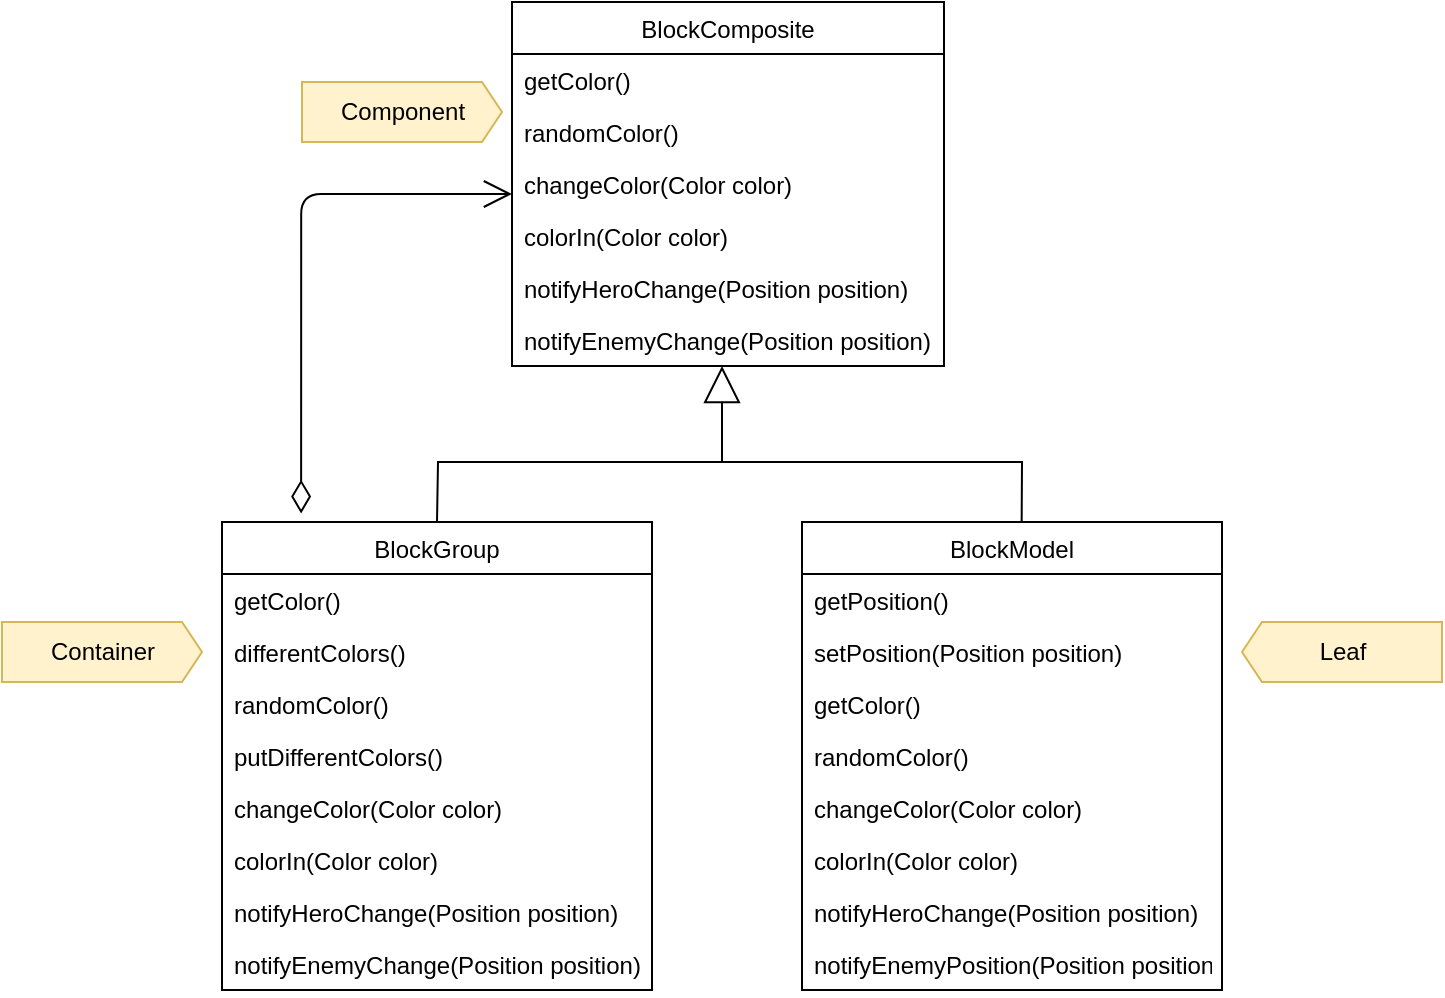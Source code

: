 <mxfile version="13.1.4" type="device"><diagram id="ybrqsuRbAbaDNbRNNhmt" name="Page-1"><mxGraphModel dx="1422" dy="1906" grid="1" gridSize="10" guides="1" tooltips="1" connect="1" arrows="1" fold="1" page="1" pageScale="1" pageWidth="827" pageHeight="1169" math="0" shadow="0"><root><mxCell id="0"/><mxCell id="1" parent="0"/><mxCell id="ba923qB6fMv9lvv5mp-V-25" value="" style="endArrow=open;html=1;endSize=12;startArrow=diamondThin;startSize=14;startFill=0;edgeStyle=orthogonalEdgeStyle;align=left;verticalAlign=bottom;exitX=0.184;exitY=-0.018;exitDx=0;exitDy=0;exitPerimeter=0;" parent="1" source="ba923qB6fMv9lvv5mp-V-5" target="ba923qB6fMv9lvv5mp-V-4" edge="1"><mxGeometry x="0.234" y="-173" relative="1" as="geometry"><mxPoint x="170" y="170" as="sourcePoint"/><mxPoint x="330" y="132" as="targetPoint"/><Array as="points"><mxPoint x="200" y="26"/></Array><mxPoint as="offset"/></mxGeometry></mxCell><mxCell id="ba923qB6fMv9lvv5mp-V-35" value="" style="endArrow=block;endSize=16;endFill=0;html=1;exitX=0.5;exitY=0;exitDx=0;exitDy=0;rounded=0;" parent="1" source="ba923qB6fMv9lvv5mp-V-5" edge="1"><mxGeometry width="160" relative="1" as="geometry"><mxPoint x="340" y="220" as="sourcePoint"/><mxPoint x="410" y="112" as="targetPoint"/><Array as="points"><mxPoint x="268" y="160"/><mxPoint x="410" y="160"/></Array></mxGeometry></mxCell><mxCell id="ba923qB6fMv9lvv5mp-V-37" value="" style="endArrow=none;endSize=16;endFill=0;html=1;exitX=0.523;exitY=-0.002;exitDx=0;exitDy=0;rounded=0;exitPerimeter=0;" parent="1" source="ba923qB6fMv9lvv5mp-V-9" edge="1"><mxGeometry width="160" relative="1" as="geometry"><mxPoint x="370" y="230" as="sourcePoint"/><mxPoint x="410" y="160" as="targetPoint"/><Array as="points"><mxPoint x="560" y="160"/></Array></mxGeometry></mxCell><mxCell id="ba923qB6fMv9lvv5mp-V-5" value="BlockGroup" style="swimlane;fontStyle=0;childLayout=stackLayout;horizontal=1;startSize=26;fillColor=none;horizontalStack=0;resizeParent=1;resizeParentMax=0;resizeLast=0;collapsible=1;marginBottom=0;" parent="1" vertex="1"><mxGeometry x="160" y="190" width="215" height="234" as="geometry"/></mxCell><mxCell id="ba923qB6fMv9lvv5mp-V-6" value="getColor()" style="text;strokeColor=none;fillColor=none;align=left;verticalAlign=top;spacingLeft=4;spacingRight=4;overflow=hidden;rotatable=0;points=[[0,0.5],[1,0.5]];portConstraint=eastwest;" parent="ba923qB6fMv9lvv5mp-V-5" vertex="1"><mxGeometry y="26" width="215" height="26" as="geometry"/></mxCell><mxCell id="ba923qB6fMv9lvv5mp-V-7" value="differentColors()" style="text;strokeColor=none;fillColor=none;align=left;verticalAlign=top;spacingLeft=4;spacingRight=4;overflow=hidden;rotatable=0;points=[[0,0.5],[1,0.5]];portConstraint=eastwest;" parent="ba923qB6fMv9lvv5mp-V-5" vertex="1"><mxGeometry y="52" width="215" height="26" as="geometry"/></mxCell><mxCell id="ba923qB6fMv9lvv5mp-V-8" value="randomColor()" style="text;strokeColor=none;fillColor=none;align=left;verticalAlign=top;spacingLeft=4;spacingRight=4;overflow=hidden;rotatable=0;points=[[0,0.5],[1,0.5]];portConstraint=eastwest;" parent="ba923qB6fMv9lvv5mp-V-5" vertex="1"><mxGeometry y="78" width="215" height="26" as="geometry"/></mxCell><mxCell id="3YFfhW845EKAJOjGGy5z-4" value="putDifferentColors()" style="text;strokeColor=none;fillColor=none;align=left;verticalAlign=top;spacingLeft=4;spacingRight=4;overflow=hidden;rotatable=0;points=[[0,0.5],[1,0.5]];portConstraint=eastwest;" parent="ba923qB6fMv9lvv5mp-V-5" vertex="1"><mxGeometry y="104" width="215" height="26" as="geometry"/></mxCell><mxCell id="3YFfhW845EKAJOjGGy5z-5" value="changeColor(Color color)" style="text;strokeColor=none;fillColor=none;align=left;verticalAlign=top;spacingLeft=4;spacingRight=4;overflow=hidden;rotatable=0;points=[[0,0.5],[1,0.5]];portConstraint=eastwest;" parent="ba923qB6fMv9lvv5mp-V-5" vertex="1"><mxGeometry y="130" width="215" height="26" as="geometry"/></mxCell><mxCell id="3YFfhW845EKAJOjGGy5z-6" value="colorIn(Color color)" style="text;strokeColor=none;fillColor=none;align=left;verticalAlign=top;spacingLeft=4;spacingRight=4;overflow=hidden;rotatable=0;points=[[0,0.5],[1,0.5]];portConstraint=eastwest;" parent="ba923qB6fMv9lvv5mp-V-5" vertex="1"><mxGeometry y="156" width="215" height="26" as="geometry"/></mxCell><mxCell id="3YFfhW845EKAJOjGGy5z-7" value="notifyHeroChange(Position position)" style="text;strokeColor=none;fillColor=none;align=left;verticalAlign=top;spacingLeft=4;spacingRight=4;overflow=hidden;rotatable=0;points=[[0,0.5],[1,0.5]];portConstraint=eastwest;" parent="ba923qB6fMv9lvv5mp-V-5" vertex="1"><mxGeometry y="182" width="215" height="26" as="geometry"/></mxCell><mxCell id="3YFfhW845EKAJOjGGy5z-8" value="notifyEnemyChange(Position position)" style="text;strokeColor=none;fillColor=none;align=left;verticalAlign=top;spacingLeft=4;spacingRight=4;overflow=hidden;rotatable=0;points=[[0,0.5],[1,0.5]];portConstraint=eastwest;" parent="ba923qB6fMv9lvv5mp-V-5" vertex="1"><mxGeometry y="208" width="215" height="26" as="geometry"/></mxCell><mxCell id="ba923qB6fMv9lvv5mp-V-9" value="BlockModel" style="swimlane;fontStyle=0;childLayout=stackLayout;horizontal=1;startSize=26;fillColor=none;horizontalStack=0;resizeParent=1;resizeParentMax=0;resizeLast=0;collapsible=1;marginBottom=0;" parent="1" vertex="1"><mxGeometry x="450" y="190" width="210" height="234" as="geometry"/></mxCell><mxCell id="ba923qB6fMv9lvv5mp-V-10" value="getPosition()" style="text;strokeColor=none;fillColor=none;align=left;verticalAlign=top;spacingLeft=4;spacingRight=4;overflow=hidden;rotatable=0;points=[[0,0.5],[1,0.5]];portConstraint=eastwest;" parent="ba923qB6fMv9lvv5mp-V-9" vertex="1"><mxGeometry y="26" width="210" height="26" as="geometry"/></mxCell><mxCell id="ba923qB6fMv9lvv5mp-V-11" value="setPosition(Position position)" style="text;strokeColor=none;fillColor=none;align=left;verticalAlign=top;spacingLeft=4;spacingRight=4;overflow=hidden;rotatable=0;points=[[0,0.5],[1,0.5]];portConstraint=eastwest;" parent="ba923qB6fMv9lvv5mp-V-9" vertex="1"><mxGeometry y="52" width="210" height="26" as="geometry"/></mxCell><mxCell id="ba923qB6fMv9lvv5mp-V-12" value="getColor()" style="text;strokeColor=none;fillColor=none;align=left;verticalAlign=top;spacingLeft=4;spacingRight=4;overflow=hidden;rotatable=0;points=[[0,0.5],[1,0.5]];portConstraint=eastwest;" parent="ba923qB6fMv9lvv5mp-V-9" vertex="1"><mxGeometry y="78" width="210" height="26" as="geometry"/></mxCell><mxCell id="ba923qB6fMv9lvv5mp-V-13" value="randomColor()" style="text;strokeColor=none;fillColor=none;align=left;verticalAlign=top;spacingLeft=4;spacingRight=4;overflow=hidden;rotatable=0;points=[[0,0.5],[1,0.5]];portConstraint=eastwest;" parent="ba923qB6fMv9lvv5mp-V-9" vertex="1"><mxGeometry y="104" width="210" height="26" as="geometry"/></mxCell><mxCell id="3YFfhW845EKAJOjGGy5z-9" value="changeColor(Color color)" style="text;strokeColor=none;fillColor=none;align=left;verticalAlign=top;spacingLeft=4;spacingRight=4;overflow=hidden;rotatable=0;points=[[0,0.5],[1,0.5]];portConstraint=eastwest;" parent="ba923qB6fMv9lvv5mp-V-9" vertex="1"><mxGeometry y="130" width="210" height="26" as="geometry"/></mxCell><mxCell id="3YFfhW845EKAJOjGGy5z-10" value="colorIn(Color color)" style="text;strokeColor=none;fillColor=none;align=left;verticalAlign=top;spacingLeft=4;spacingRight=4;overflow=hidden;rotatable=0;points=[[0,0.5],[1,0.5]];portConstraint=eastwest;" parent="ba923qB6fMv9lvv5mp-V-9" vertex="1"><mxGeometry y="156" width="210" height="26" as="geometry"/></mxCell><mxCell id="3YFfhW845EKAJOjGGy5z-11" value="notifyHeroChange(Position position)" style="text;strokeColor=none;fillColor=none;align=left;verticalAlign=top;spacingLeft=4;spacingRight=4;overflow=hidden;rotatable=0;points=[[0,0.5],[1,0.5]];portConstraint=eastwest;" parent="ba923qB6fMv9lvv5mp-V-9" vertex="1"><mxGeometry y="182" width="210" height="26" as="geometry"/></mxCell><mxCell id="3YFfhW845EKAJOjGGy5z-12" value="notifyEnemyPosition(Position position)" style="text;strokeColor=none;fillColor=none;align=left;verticalAlign=top;spacingLeft=4;spacingRight=4;overflow=hidden;rotatable=0;points=[[0,0.5],[1,0.5]];portConstraint=eastwest;" parent="ba923qB6fMv9lvv5mp-V-9" vertex="1"><mxGeometry y="208" width="210" height="26" as="geometry"/></mxCell><mxCell id="ba923qB6fMv9lvv5mp-V-1" value="BlockComposite" style="swimlane;fontStyle=0;childLayout=stackLayout;horizontal=1;startSize=26;fillColor=none;horizontalStack=0;resizeParent=1;resizeParentMax=0;resizeLast=0;collapsible=1;marginBottom=0;" parent="1" vertex="1"><mxGeometry x="305" y="-70" width="216" height="182" as="geometry"/></mxCell><mxCell id="ba923qB6fMv9lvv5mp-V-2" value="getColor()" style="text;strokeColor=none;fillColor=none;align=left;verticalAlign=top;spacingLeft=4;spacingRight=4;overflow=hidden;rotatable=0;points=[[0,0.5],[1,0.5]];portConstraint=eastwest;" parent="ba923qB6fMv9lvv5mp-V-1" vertex="1"><mxGeometry y="26" width="216" height="26" as="geometry"/></mxCell><mxCell id="ba923qB6fMv9lvv5mp-V-3" value="randomColor()" style="text;strokeColor=none;fillColor=none;align=left;verticalAlign=top;spacingLeft=4;spacingRight=4;overflow=hidden;rotatable=0;points=[[0,0.5],[1,0.5]];portConstraint=eastwest;" parent="ba923qB6fMv9lvv5mp-V-1" vertex="1"><mxGeometry y="52" width="216" height="26" as="geometry"/></mxCell><mxCell id="ba923qB6fMv9lvv5mp-V-4" value="changeColor(Color color)" style="text;strokeColor=none;fillColor=none;align=left;verticalAlign=top;spacingLeft=4;spacingRight=4;overflow=hidden;rotatable=0;points=[[0,0.5],[1,0.5]];portConstraint=eastwest;" parent="ba923qB6fMv9lvv5mp-V-1" vertex="1"><mxGeometry y="78" width="216" height="26" as="geometry"/></mxCell><mxCell id="3YFfhW845EKAJOjGGy5z-1" value="colorIn(Color color)" style="text;strokeColor=none;fillColor=none;align=left;verticalAlign=top;spacingLeft=4;spacingRight=4;overflow=hidden;rotatable=0;points=[[0,0.5],[1,0.5]];portConstraint=eastwest;" parent="ba923qB6fMv9lvv5mp-V-1" vertex="1"><mxGeometry y="104" width="216" height="26" as="geometry"/></mxCell><mxCell id="3YFfhW845EKAJOjGGy5z-2" value="notifyHeroChange(Position position)" style="text;strokeColor=none;fillColor=none;align=left;verticalAlign=top;spacingLeft=4;spacingRight=4;overflow=hidden;rotatable=0;points=[[0,0.5],[1,0.5]];portConstraint=eastwest;" parent="ba923qB6fMv9lvv5mp-V-1" vertex="1"><mxGeometry y="130" width="216" height="26" as="geometry"/></mxCell><mxCell id="3YFfhW845EKAJOjGGy5z-3" value="notifyEnemyChange(Position position)" style="text;strokeColor=none;fillColor=none;align=left;verticalAlign=top;spacingLeft=4;spacingRight=4;overflow=hidden;rotatable=0;points=[[0,0.5],[1,0.5]];portConstraint=eastwest;" parent="ba923qB6fMv9lvv5mp-V-1" vertex="1"><mxGeometry y="156" width="216" height="26" as="geometry"/></mxCell><mxCell id="RbULGZTcpE-wdROVSOr--2" value="Component" style="html=1;shadow=0;dashed=0;align=center;verticalAlign=middle;shape=mxgraph.arrows2.arrow;dy=0;dx=10;notch=0;labelBackgroundColor=none;fillColor=#fff2cc;strokeColor=#d6b656;" vertex="1" parent="1"><mxGeometry x="200" y="-30" width="100" height="30" as="geometry"/></mxCell><mxCell id="RbULGZTcpE-wdROVSOr--3" value="Container" style="html=1;shadow=0;dashed=0;align=center;verticalAlign=middle;shape=mxgraph.arrows2.arrow;dy=0;dx=10;notch=0;labelBackgroundColor=none;fillColor=#fff2cc;strokeColor=#d6b656;" vertex="1" parent="1"><mxGeometry x="50" y="240" width="100" height="30" as="geometry"/></mxCell><mxCell id="RbULGZTcpE-wdROVSOr--4" value="Leaf" style="html=1;shadow=0;dashed=0;align=center;verticalAlign=middle;shape=mxgraph.arrows2.arrow;dy=0;dx=10;notch=0;labelBackgroundColor=none;fillColor=#fff2cc;strokeColor=#d6b656;direction=west;" vertex="1" parent="1"><mxGeometry x="670" y="240" width="100" height="30" as="geometry"/></mxCell></root></mxGraphModel></diagram></mxfile>